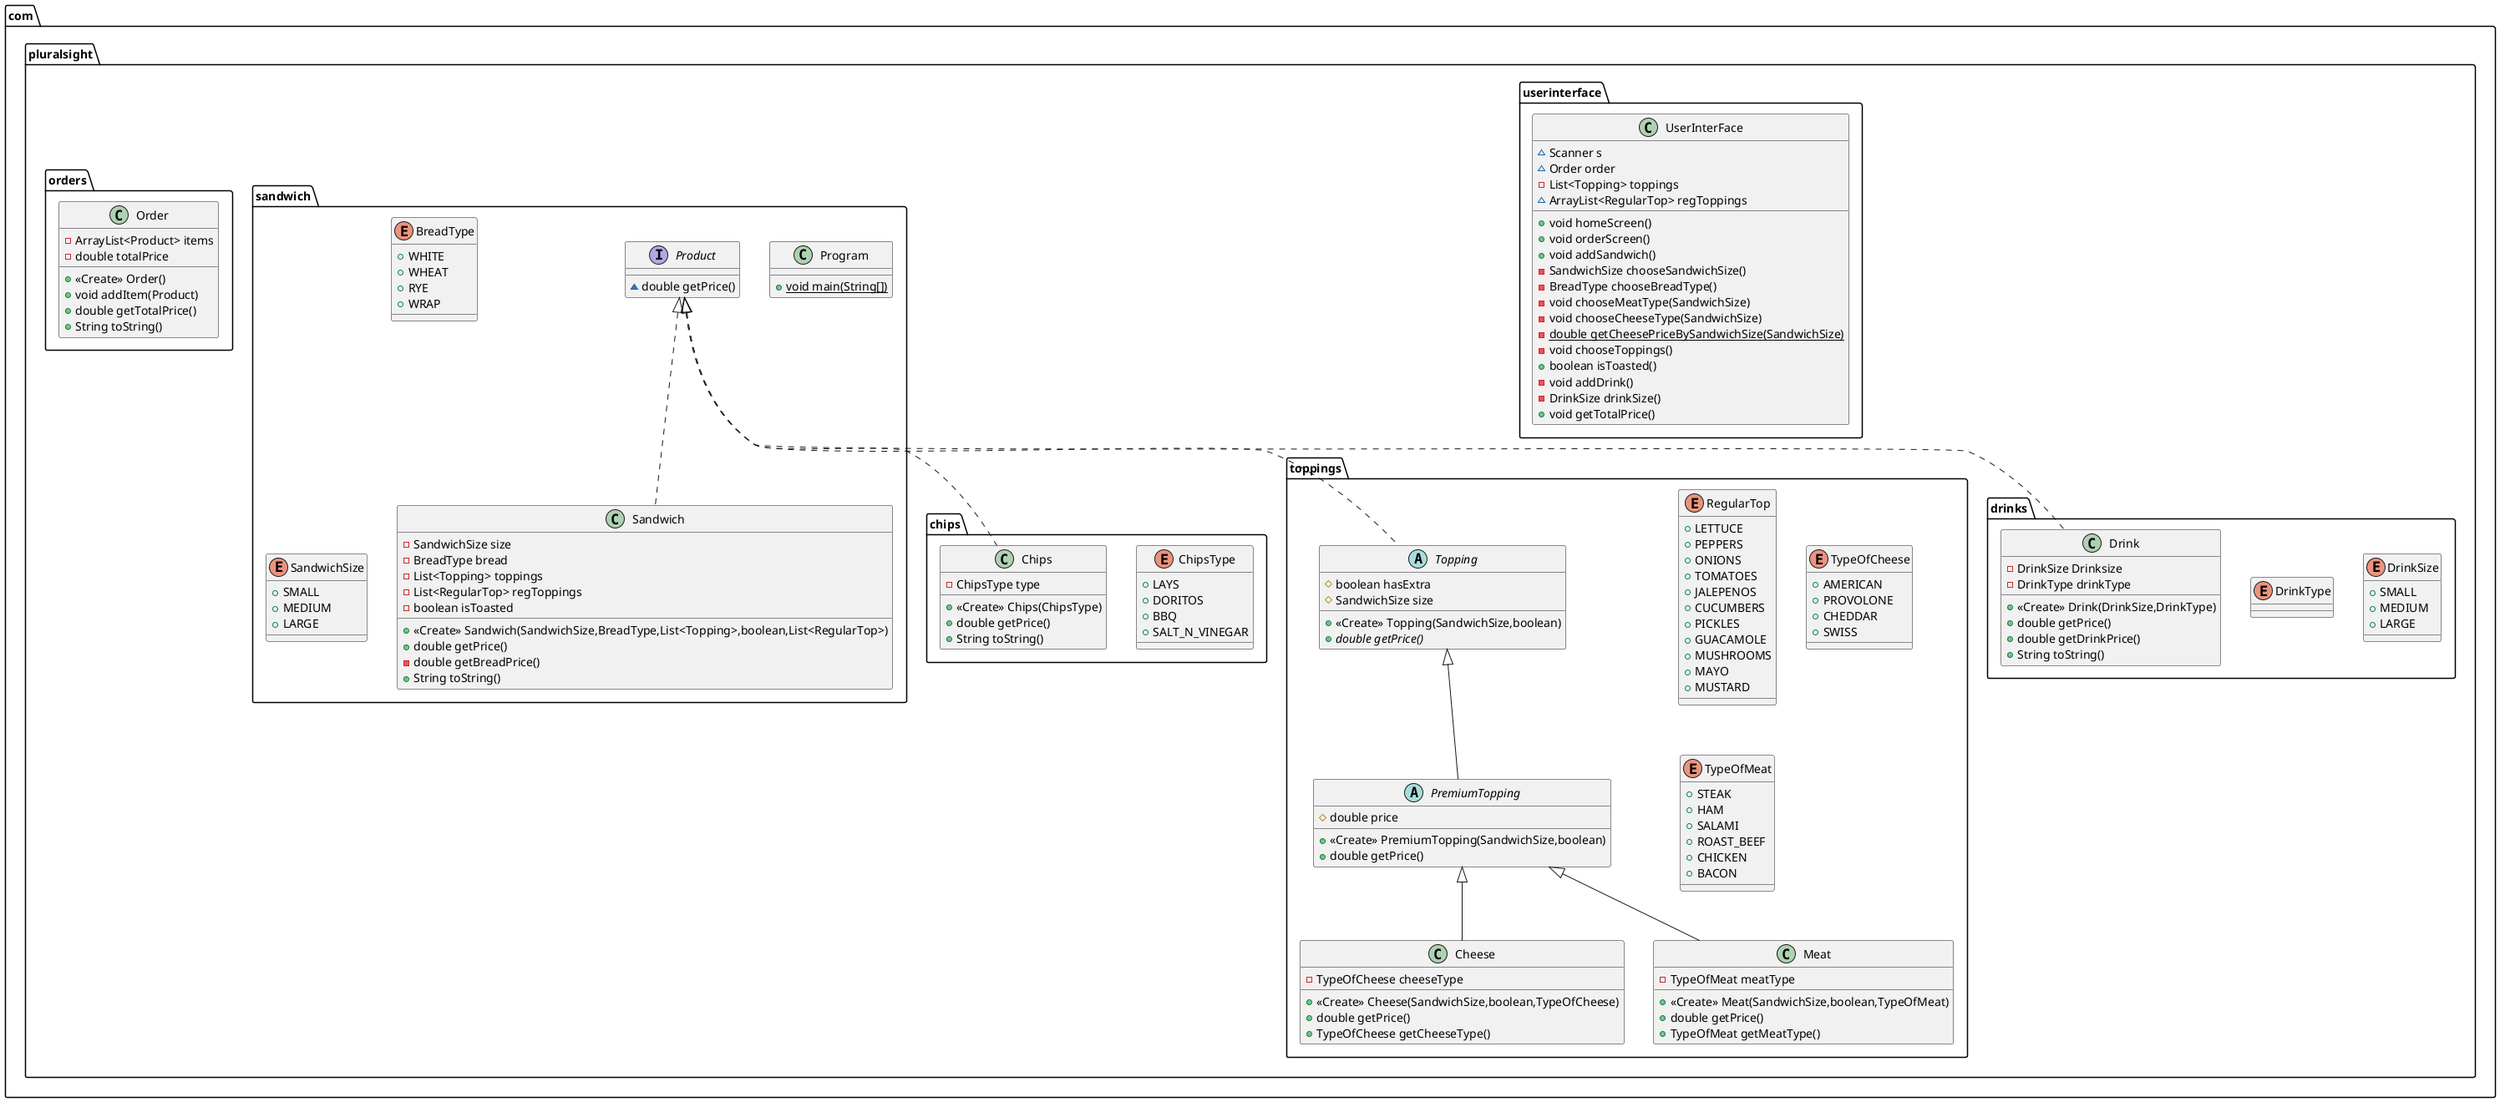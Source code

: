 @startuml
enum com.pluralsight.chips.ChipsType {
+  LAYS
+  DORITOS
+  BBQ
+  SALT_N_VINEGAR
}

class com.pluralsight.toppings.Cheese {
- TypeOfCheese cheeseType
+ <<Create>> Cheese(SandwichSize,boolean,TypeOfCheese)
+ double getPrice()
+ TypeOfCheese getCheeseType()
}


enum com.pluralsight.drinks.DrinkSize {
+  SMALL
+  MEDIUM
+  LARGE
}

enum com.pluralsight.toppings.RegularTop {
+  LETTUCE
+  PEPPERS
+  ONIONS
+  TOMATOES
+  JALEPENOS
+  CUCUMBERS
+  PICKLES
+  GUACAMOLE
+  MUSHROOMS
+  MAYO
+  MUSTARD
}

class com.pluralsight.userinterface.UserInterFace {
~ Scanner s
~ Order order
- List<Topping> toppings
~ ArrayList<RegularTop> regToppings
+ void homeScreen()
+ void orderScreen()
+ void addSandwich()
- SandwichSize chooseSandwichSize()
- BreadType chooseBreadType()
- void chooseMeatType(SandwichSize)
- void chooseCheeseType(SandwichSize)
- {static} double getCheesePriceBySandwichSize(SandwichSize)
- void chooseToppings()
+ boolean isToasted()
- void addDrink()
- DrinkSize drinkSize()
+ void getTotalPrice()
}


abstract class com.pluralsight.toppings.Topping {
# boolean hasExtra
# SandwichSize size
+ <<Create>> Topping(SandwichSize,boolean)
+ {abstract}double getPrice()
}


enum com.pluralsight.sandwich.BreadType {
+  WHITE
+  WHEAT
+  RYE
+  WRAP
}

abstract class com.pluralsight.toppings.PremiumTopping {
# double price
+ <<Create>> PremiumTopping(SandwichSize,boolean)
+ double getPrice()
}


class com.pluralsight.sandwich.Program {
+ {static} void main(String[])
}

interface com.pluralsight.sandwich.Product {
~ double getPrice()
}

class com.pluralsight.toppings.Meat {
- TypeOfMeat meatType
+ <<Create>> Meat(SandwichSize,boolean,TypeOfMeat)
+ double getPrice()
+ TypeOfMeat getMeatType()
}


class com.pluralsight.orders.Order {
- ArrayList<Product> items
- double totalPrice
+ <<Create>> Order()
+ void addItem(Product)
+ double getTotalPrice()
+ String toString()
}


enum com.pluralsight.drinks.DrinkType {
}
enum com.pluralsight.sandwich.SandwichSize {
+  SMALL
+  MEDIUM
+  LARGE
}

class com.pluralsight.chips.Chips {
- ChipsType type
+ <<Create>> Chips(ChipsType)
+ double getPrice()
+ String toString()
}


enum com.pluralsight.toppings.TypeOfCheese {
+  AMERICAN
+  PROVOLONE
+  CHEDDAR
+  SWISS
}

class com.pluralsight.sandwich.Sandwich {
- SandwichSize size
- BreadType bread
- List<Topping> toppings
- List<RegularTop> regToppings
- boolean isToasted
+ <<Create>> Sandwich(SandwichSize,BreadType,List<Topping>,boolean,List<RegularTop>)
+ double getPrice()
- double getBreadPrice()
+ String toString()
}


enum com.pluralsight.toppings.TypeOfMeat {
+  STEAK
+  HAM
+  SALAMI
+  ROAST_BEEF
+  CHICKEN
+  BACON
}

class com.pluralsight.drinks.Drink {
- DrinkSize Drinksize
- DrinkType drinkType
+ <<Create>> Drink(DrinkSize,DrinkType)
+ double getPrice()
+ double getDrinkPrice()
+ String toString()
}




com.pluralsight.toppings.PremiumTopping <|-- com.pluralsight.toppings.Cheese
com.pluralsight.sandwich.Product <|.. com.pluralsight.toppings.Topping
com.pluralsight.toppings.Topping <|-- com.pluralsight.toppings.PremiumTopping
com.pluralsight.toppings.PremiumTopping <|-- com.pluralsight.toppings.Meat
com.pluralsight.sandwich.Product <|.. com.pluralsight.chips.Chips
com.pluralsight.sandwich.Product <|.. com.pluralsight.sandwich.Sandwich
com.pluralsight.sandwich.Product <|.. com.pluralsight.drinks.Drink
@enduml